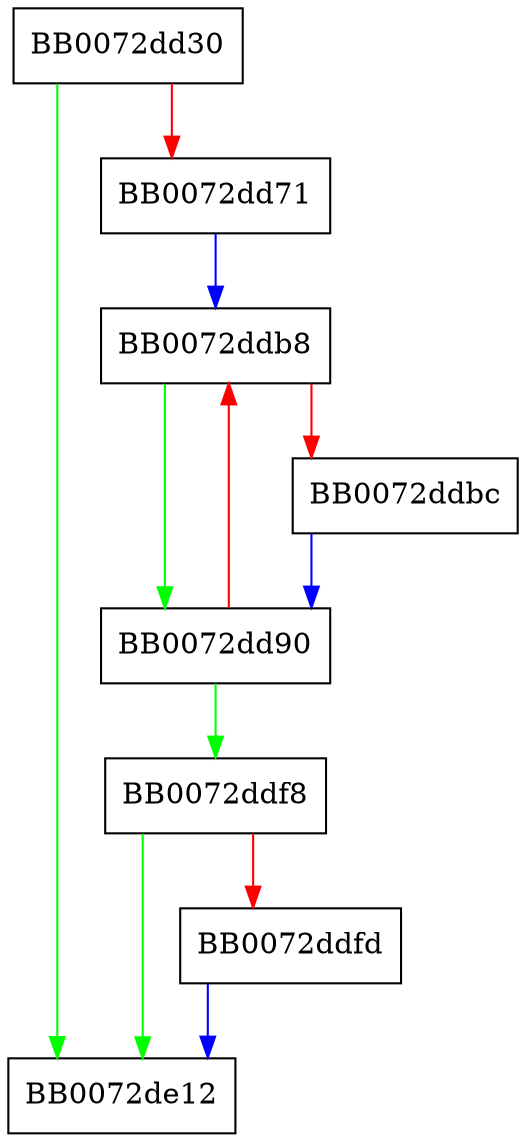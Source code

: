 digraph CAST_ofb64_encrypt {
  node [shape="box"];
  graph [splines=ortho];
  BB0072dd30 -> BB0072de12 [color="green"];
  BB0072dd30 -> BB0072dd71 [color="red"];
  BB0072dd71 -> BB0072ddb8 [color="blue"];
  BB0072dd90 -> BB0072ddf8 [color="green"];
  BB0072dd90 -> BB0072ddb8 [color="red"];
  BB0072ddb8 -> BB0072dd90 [color="green"];
  BB0072ddb8 -> BB0072ddbc [color="red"];
  BB0072ddbc -> BB0072dd90 [color="blue"];
  BB0072ddf8 -> BB0072de12 [color="green"];
  BB0072ddf8 -> BB0072ddfd [color="red"];
  BB0072ddfd -> BB0072de12 [color="blue"];
}